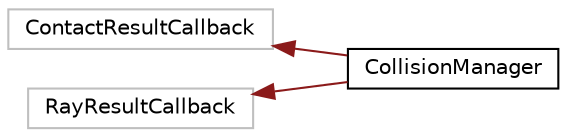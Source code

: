 digraph "Graphical Class Hierarchy"
{
 // LATEX_PDF_SIZE
  edge [fontname="Helvetica",fontsize="10",labelfontname="Helvetica",labelfontsize="10"];
  node [fontname="Helvetica",fontsize="10",shape=record];
  rankdir="LR";
  Node39 [label="ContactResultCallback",height=0.2,width=0.4,color="grey75", fillcolor="white", style="filled",tooltip=" "];
  Node39 -> Node0 [dir="back",color="firebrick4",fontsize="10",style="solid",fontname="Helvetica"];
  Node0 [label="CollisionManager",height=0.2,width=0.4,color="black", fillcolor="white", style="filled",URL="$class_collision_manager.html",tooltip="A singleton that manages collisions between objects."];
  Node11 [label="RayResultCallback",height=0.2,width=0.4,color="grey75", fillcolor="white", style="filled",tooltip=" "];
  Node11 -> Node0 [dir="back",color="firebrick4",fontsize="10",style="solid",fontname="Helvetica"];
}
